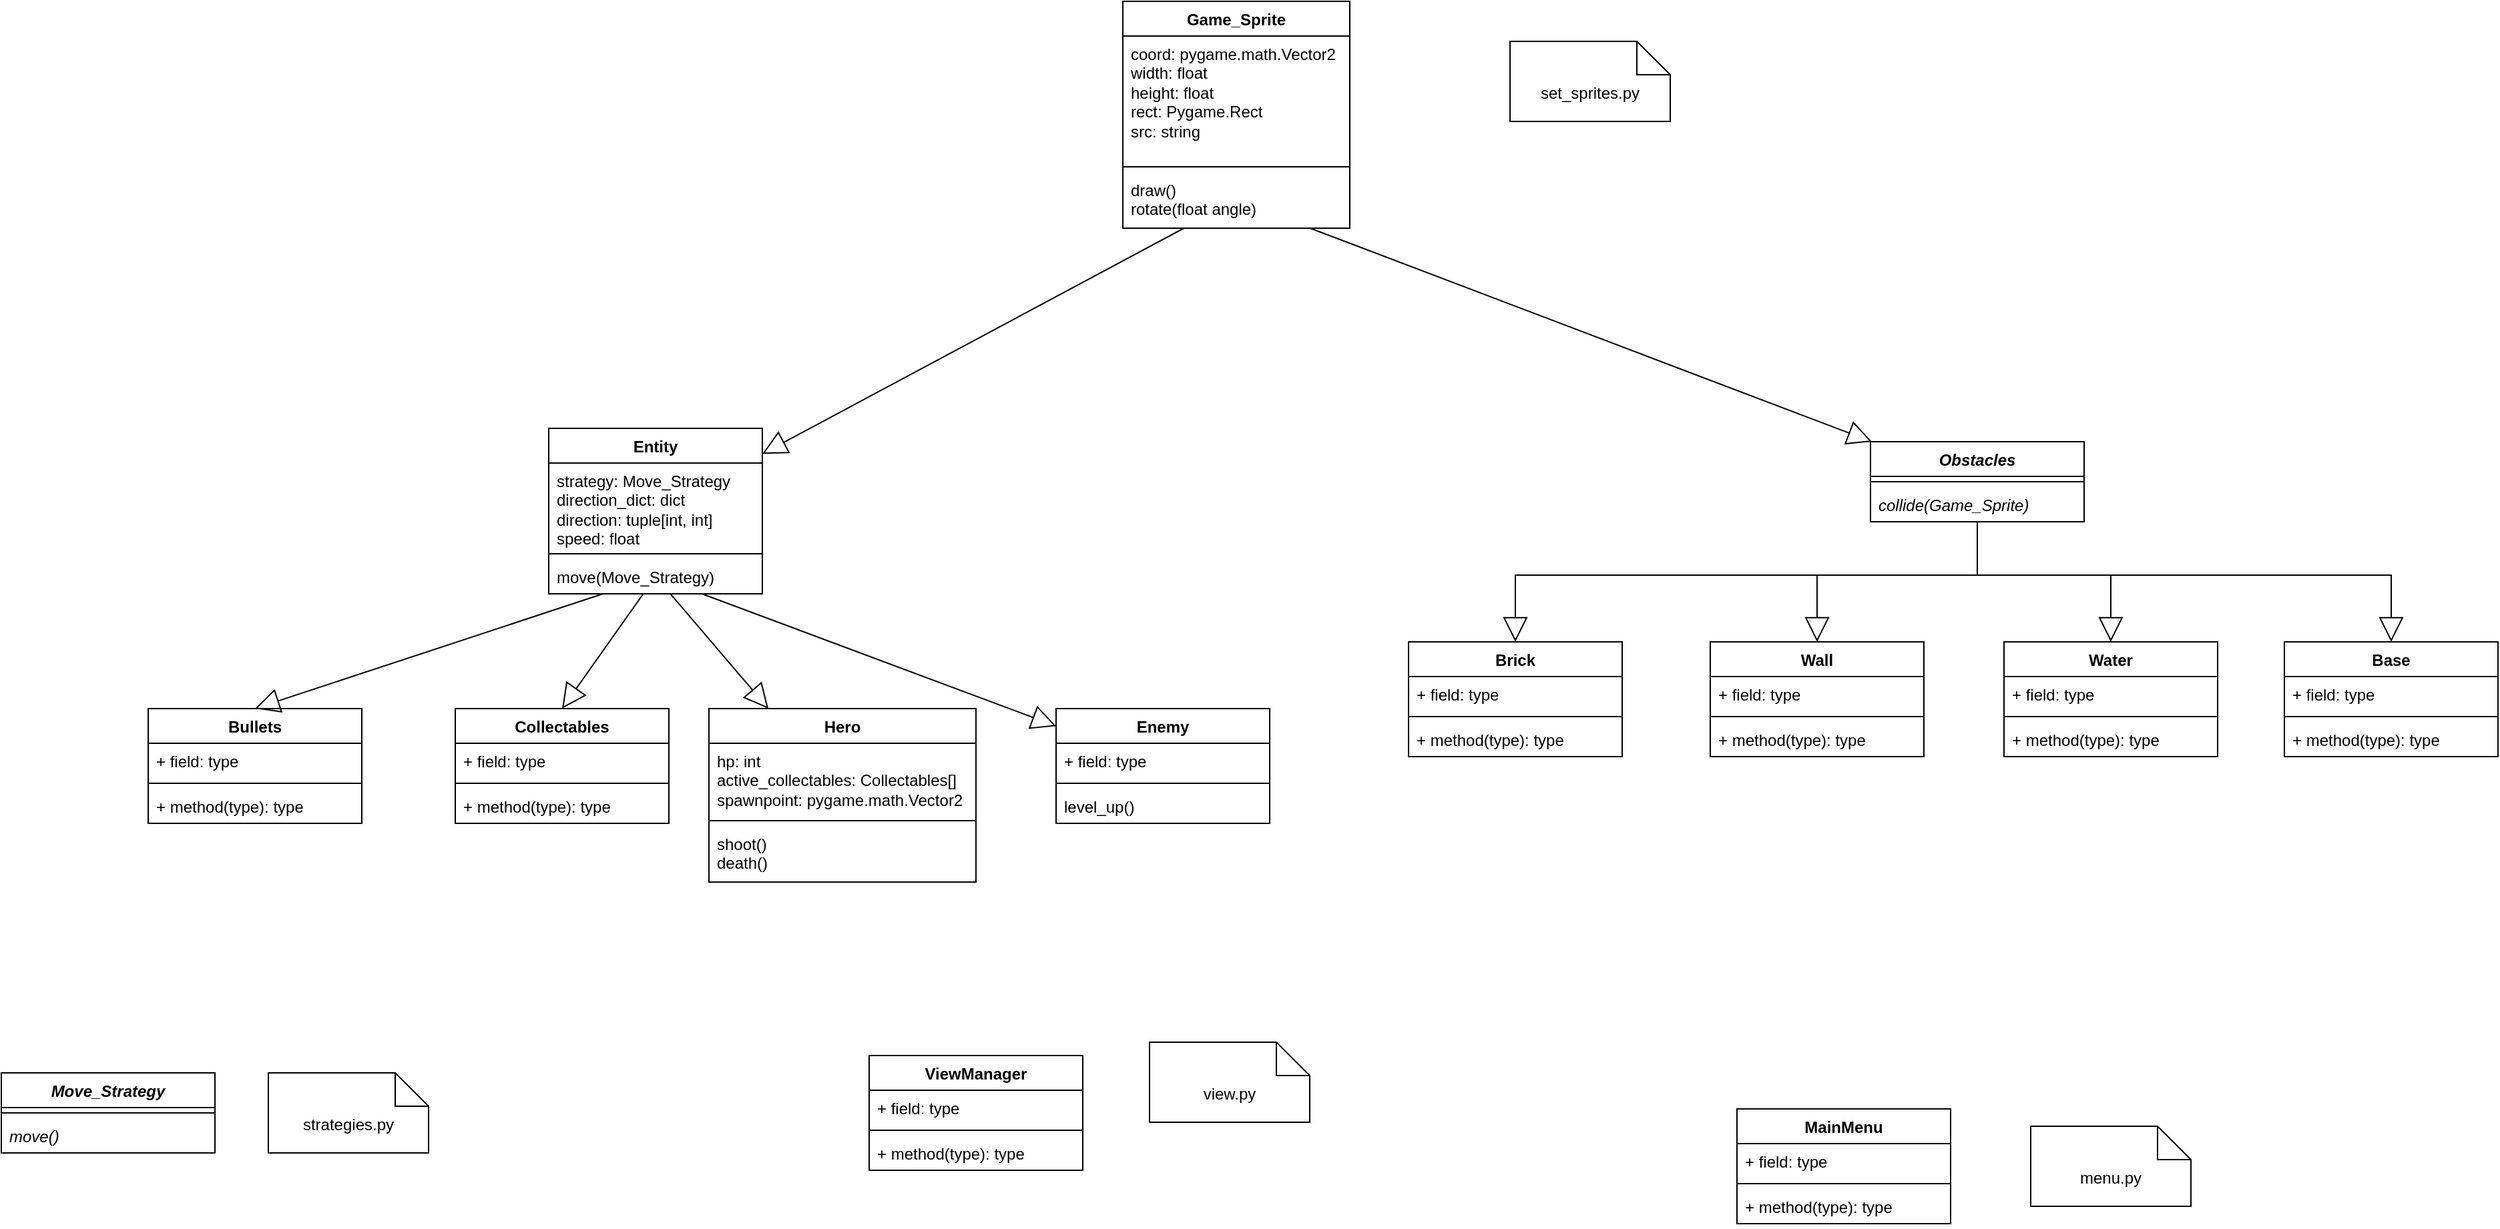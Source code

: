 <mxfile version="26.0.12">
  <diagram name="Страница — 1" id="eL_AwrfxETXE9ANNwmeX">
    <mxGraphModel dx="1835" dy="569" grid="1" gridSize="10" guides="1" tooltips="1" connect="1" arrows="1" fold="1" page="1" pageScale="1" pageWidth="827" pageHeight="1169" math="0" shadow="0">
      <root>
        <mxCell id="0" />
        <mxCell id="1" parent="0" />
        <mxCell id="ZCTDzKZPOZG22ShxwnUD-1" value="Game_Sprite" style="swimlane;fontStyle=1;align=center;verticalAlign=top;childLayout=stackLayout;horizontal=1;startSize=26;horizontalStack=0;resizeParent=1;resizeParentMax=0;resizeLast=0;collapsible=1;marginBottom=0;whiteSpace=wrap;html=1;" vertex="1" parent="1">
          <mxGeometry x="200" y="70" width="170" height="170" as="geometry" />
        </mxCell>
        <mxCell id="ZCTDzKZPOZG22ShxwnUD-2" value="coord: pygame.math.Vector2&lt;br&gt;&lt;div&gt;width: float&lt;/div&gt;&lt;div&gt;height: float&lt;/div&gt;&lt;div&gt;rect: Pygame.Rect&lt;/div&gt;&lt;div&gt;src: string&lt;/div&gt;" style="text;strokeColor=none;fillColor=none;align=left;verticalAlign=top;spacingLeft=4;spacingRight=4;overflow=hidden;rotatable=0;points=[[0,0.5],[1,0.5]];portConstraint=eastwest;whiteSpace=wrap;html=1;" vertex="1" parent="ZCTDzKZPOZG22ShxwnUD-1">
          <mxGeometry y="26" width="170" height="94" as="geometry" />
        </mxCell>
        <mxCell id="ZCTDzKZPOZG22ShxwnUD-3" value="" style="line;strokeWidth=1;fillColor=none;align=left;verticalAlign=middle;spacingTop=-1;spacingLeft=3;spacingRight=3;rotatable=0;labelPosition=right;points=[];portConstraint=eastwest;strokeColor=inherit;" vertex="1" parent="ZCTDzKZPOZG22ShxwnUD-1">
          <mxGeometry y="120" width="170" height="8" as="geometry" />
        </mxCell>
        <mxCell id="ZCTDzKZPOZG22ShxwnUD-4" value="&lt;div&gt;draw()&lt;/div&gt;rotate(float angle)" style="text;strokeColor=none;fillColor=none;align=left;verticalAlign=top;spacingLeft=4;spacingRight=4;overflow=hidden;rotatable=0;points=[[0,0.5],[1,0.5]];portConstraint=eastwest;whiteSpace=wrap;html=1;" vertex="1" parent="ZCTDzKZPOZG22ShxwnUD-1">
          <mxGeometry y="128" width="170" height="42" as="geometry" />
        </mxCell>
        <mxCell id="ZCTDzKZPOZG22ShxwnUD-9" value="Hero" style="swimlane;fontStyle=1;align=center;verticalAlign=top;childLayout=stackLayout;horizontal=1;startSize=26;horizontalStack=0;resizeParent=1;resizeParentMax=0;resizeLast=0;collapsible=1;marginBottom=0;whiteSpace=wrap;html=1;" vertex="1" parent="1">
          <mxGeometry x="-110" y="600" width="200" height="130" as="geometry" />
        </mxCell>
        <mxCell id="ZCTDzKZPOZG22ShxwnUD-10" value="hp: int&lt;div&gt;active_collectables: Collectables[]&lt;/div&gt;&lt;div&gt;spawnpoint: pygame.math.Vector2&lt;/div&gt;" style="text;strokeColor=none;fillColor=none;align=left;verticalAlign=top;spacingLeft=4;spacingRight=4;overflow=hidden;rotatable=0;points=[[0,0.5],[1,0.5]];portConstraint=eastwest;whiteSpace=wrap;html=1;" vertex="1" parent="ZCTDzKZPOZG22ShxwnUD-9">
          <mxGeometry y="26" width="200" height="54" as="geometry" />
        </mxCell>
        <mxCell id="ZCTDzKZPOZG22ShxwnUD-11" value="" style="line;strokeWidth=1;fillColor=none;align=left;verticalAlign=middle;spacingTop=-1;spacingLeft=3;spacingRight=3;rotatable=0;labelPosition=right;points=[];portConstraint=eastwest;strokeColor=inherit;" vertex="1" parent="ZCTDzKZPOZG22ShxwnUD-9">
          <mxGeometry y="80" width="200" height="8" as="geometry" />
        </mxCell>
        <mxCell id="ZCTDzKZPOZG22ShxwnUD-12" value="shoot()&lt;div&gt;death()&lt;/div&gt;" style="text;strokeColor=none;fillColor=none;align=left;verticalAlign=top;spacingLeft=4;spacingRight=4;overflow=hidden;rotatable=0;points=[[0,0.5],[1,0.5]];portConstraint=eastwest;whiteSpace=wrap;html=1;" vertex="1" parent="ZCTDzKZPOZG22ShxwnUD-9">
          <mxGeometry y="88" width="200" height="42" as="geometry" />
        </mxCell>
        <mxCell id="ZCTDzKZPOZG22ShxwnUD-13" value="Entity" style="swimlane;fontStyle=1;align=center;verticalAlign=top;childLayout=stackLayout;horizontal=1;startSize=26;horizontalStack=0;resizeParent=1;resizeParentMax=0;resizeLast=0;collapsible=1;marginBottom=0;whiteSpace=wrap;html=1;" vertex="1" parent="1">
          <mxGeometry x="-230" y="390" width="160" height="124" as="geometry" />
        </mxCell>
        <mxCell id="ZCTDzKZPOZG22ShxwnUD-14" value="strategy: Move_Strategy&lt;div&gt;direction_dict: dict&lt;br&gt;&lt;div&gt;direction: tuple[int, int]&lt;/div&gt;&lt;div&gt;speed: float&lt;/div&gt;&lt;/div&gt;" style="text;strokeColor=none;fillColor=none;align=left;verticalAlign=top;spacingLeft=4;spacingRight=4;overflow=hidden;rotatable=0;points=[[0,0.5],[1,0.5]];portConstraint=eastwest;whiteSpace=wrap;html=1;" vertex="1" parent="ZCTDzKZPOZG22ShxwnUD-13">
          <mxGeometry y="26" width="160" height="64" as="geometry" />
        </mxCell>
        <mxCell id="ZCTDzKZPOZG22ShxwnUD-15" value="" style="line;strokeWidth=1;fillColor=none;align=left;verticalAlign=middle;spacingTop=-1;spacingLeft=3;spacingRight=3;rotatable=0;labelPosition=right;points=[];portConstraint=eastwest;strokeColor=inherit;" vertex="1" parent="ZCTDzKZPOZG22ShxwnUD-13">
          <mxGeometry y="90" width="160" height="8" as="geometry" />
        </mxCell>
        <mxCell id="ZCTDzKZPOZG22ShxwnUD-16" value="move(Move_Strategy)" style="text;strokeColor=none;fillColor=none;align=left;verticalAlign=top;spacingLeft=4;spacingRight=4;overflow=hidden;rotatable=0;points=[[0,0.5],[1,0.5]];portConstraint=eastwest;whiteSpace=wrap;html=1;" vertex="1" parent="ZCTDzKZPOZG22ShxwnUD-13">
          <mxGeometry y="98" width="160" height="26" as="geometry" />
        </mxCell>
        <mxCell id="ZCTDzKZPOZG22ShxwnUD-17" value="" style="endArrow=block;endSize=16;endFill=0;html=1;rounded=0;" edge="1" parent="1" source="ZCTDzKZPOZG22ShxwnUD-4" target="ZCTDzKZPOZG22ShxwnUD-13">
          <mxGeometry width="160" relative="1" as="geometry">
            <mxPoint x="330" y="300" as="sourcePoint" />
            <mxPoint x="490" y="300" as="targetPoint" />
            <Array as="points" />
          </mxGeometry>
        </mxCell>
        <mxCell id="ZCTDzKZPOZG22ShxwnUD-18" value="Enemy" style="swimlane;fontStyle=1;align=center;verticalAlign=top;childLayout=stackLayout;horizontal=1;startSize=26;horizontalStack=0;resizeParent=1;resizeParentMax=0;resizeLast=0;collapsible=1;marginBottom=0;whiteSpace=wrap;html=1;swimlaneLine=1;" vertex="1" parent="1">
          <mxGeometry x="150" y="600" width="160" height="86" as="geometry" />
        </mxCell>
        <mxCell id="ZCTDzKZPOZG22ShxwnUD-19" value="+ field: type" style="text;strokeColor=none;fillColor=none;align=left;verticalAlign=top;spacingLeft=4;spacingRight=4;overflow=hidden;rotatable=0;points=[[0,0.5],[1,0.5]];portConstraint=eastwest;whiteSpace=wrap;html=1;" vertex="1" parent="ZCTDzKZPOZG22ShxwnUD-18">
          <mxGeometry y="26" width="160" height="26" as="geometry" />
        </mxCell>
        <mxCell id="ZCTDzKZPOZG22ShxwnUD-20" value="" style="line;strokeWidth=1;fillColor=none;align=left;verticalAlign=middle;spacingTop=-1;spacingLeft=3;spacingRight=3;rotatable=0;labelPosition=right;points=[];portConstraint=eastwest;strokeColor=inherit;" vertex="1" parent="ZCTDzKZPOZG22ShxwnUD-18">
          <mxGeometry y="52" width="160" height="8" as="geometry" />
        </mxCell>
        <mxCell id="ZCTDzKZPOZG22ShxwnUD-21" value="level_up()" style="text;strokeColor=none;fillColor=none;align=left;verticalAlign=top;spacingLeft=4;spacingRight=4;overflow=hidden;rotatable=0;points=[[0,0.5],[1,0.5]];portConstraint=eastwest;whiteSpace=wrap;html=1;" vertex="1" parent="ZCTDzKZPOZG22ShxwnUD-18">
          <mxGeometry y="60" width="160" height="26" as="geometry" />
        </mxCell>
        <mxCell id="ZCTDzKZPOZG22ShxwnUD-22" value="" style="endArrow=block;endSize=16;endFill=0;html=1;rounded=0;" edge="1" parent="1" source="ZCTDzKZPOZG22ShxwnUD-16" target="ZCTDzKZPOZG22ShxwnUD-9">
          <mxGeometry width="160" relative="1" as="geometry">
            <mxPoint x="330" y="370" as="sourcePoint" />
            <mxPoint x="490" y="370" as="targetPoint" />
            <Array as="points" />
          </mxGeometry>
        </mxCell>
        <mxCell id="ZCTDzKZPOZG22ShxwnUD-23" value="" style="endArrow=block;endSize=16;endFill=0;html=1;rounded=0;" edge="1" parent="1" source="ZCTDzKZPOZG22ShxwnUD-16" target="ZCTDzKZPOZG22ShxwnUD-18">
          <mxGeometry width="160" relative="1" as="geometry">
            <mxPoint x="330" y="370" as="sourcePoint" />
            <mxPoint x="490" y="370" as="targetPoint" />
            <Array as="points" />
          </mxGeometry>
        </mxCell>
        <mxCell id="ZCTDzKZPOZG22ShxwnUD-24" value="&lt;i&gt;Obstacles&lt;/i&gt;" style="swimlane;fontStyle=1;align=center;verticalAlign=top;childLayout=stackLayout;horizontal=1;startSize=26;horizontalStack=0;resizeParent=1;resizeParentMax=0;resizeLast=0;collapsible=1;marginBottom=0;whiteSpace=wrap;html=1;" vertex="1" parent="1">
          <mxGeometry x="760" y="400" width="160" height="60" as="geometry" />
        </mxCell>
        <mxCell id="ZCTDzKZPOZG22ShxwnUD-26" value="" style="line;strokeWidth=1;fillColor=none;align=left;verticalAlign=middle;spacingTop=-1;spacingLeft=3;spacingRight=3;rotatable=0;labelPosition=right;points=[];portConstraint=eastwest;strokeColor=inherit;" vertex="1" parent="ZCTDzKZPOZG22ShxwnUD-24">
          <mxGeometry y="26" width="160" height="8" as="geometry" />
        </mxCell>
        <mxCell id="ZCTDzKZPOZG22ShxwnUD-27" value="&lt;i&gt;collide(Game_Sprite)&lt;/i&gt;" style="text;strokeColor=none;fillColor=none;align=left;verticalAlign=top;spacingLeft=4;spacingRight=4;overflow=hidden;rotatable=0;points=[[0,0.5],[1,0.5]];portConstraint=eastwest;whiteSpace=wrap;html=1;" vertex="1" parent="ZCTDzKZPOZG22ShxwnUD-24">
          <mxGeometry y="34" width="160" height="26" as="geometry" />
        </mxCell>
        <mxCell id="ZCTDzKZPOZG22ShxwnUD-28" value="" style="endArrow=block;endSize=16;endFill=0;html=1;rounded=0;" edge="1" parent="1" source="ZCTDzKZPOZG22ShxwnUD-4" target="ZCTDzKZPOZG22ShxwnUD-24">
          <mxGeometry width="160" relative="1" as="geometry">
            <mxPoint x="330" y="370" as="sourcePoint" />
            <mxPoint x="830" y="420" as="targetPoint" />
            <Array as="points" />
          </mxGeometry>
        </mxCell>
        <mxCell id="ZCTDzKZPOZG22ShxwnUD-29" value="Bullets" style="swimlane;fontStyle=1;align=center;verticalAlign=top;childLayout=stackLayout;horizontal=1;startSize=26;horizontalStack=0;resizeParent=1;resizeParentMax=0;resizeLast=0;collapsible=1;marginBottom=0;whiteSpace=wrap;html=1;" vertex="1" parent="1">
          <mxGeometry x="-530" y="600" width="160" height="86" as="geometry" />
        </mxCell>
        <mxCell id="ZCTDzKZPOZG22ShxwnUD-30" value="+ field: type" style="text;strokeColor=none;fillColor=none;align=left;verticalAlign=top;spacingLeft=4;spacingRight=4;overflow=hidden;rotatable=0;points=[[0,0.5],[1,0.5]];portConstraint=eastwest;whiteSpace=wrap;html=1;" vertex="1" parent="ZCTDzKZPOZG22ShxwnUD-29">
          <mxGeometry y="26" width="160" height="26" as="geometry" />
        </mxCell>
        <mxCell id="ZCTDzKZPOZG22ShxwnUD-31" value="" style="line;strokeWidth=1;fillColor=none;align=left;verticalAlign=middle;spacingTop=-1;spacingLeft=3;spacingRight=3;rotatable=0;labelPosition=right;points=[];portConstraint=eastwest;strokeColor=inherit;" vertex="1" parent="ZCTDzKZPOZG22ShxwnUD-29">
          <mxGeometry y="52" width="160" height="8" as="geometry" />
        </mxCell>
        <mxCell id="ZCTDzKZPOZG22ShxwnUD-32" value="+ method(type): type" style="text;strokeColor=none;fillColor=none;align=left;verticalAlign=top;spacingLeft=4;spacingRight=4;overflow=hidden;rotatable=0;points=[[0,0.5],[1,0.5]];portConstraint=eastwest;whiteSpace=wrap;html=1;" vertex="1" parent="ZCTDzKZPOZG22ShxwnUD-29">
          <mxGeometry y="60" width="160" height="26" as="geometry" />
        </mxCell>
        <mxCell id="ZCTDzKZPOZG22ShxwnUD-34" value="Brick" style="swimlane;fontStyle=1;align=center;verticalAlign=top;childLayout=stackLayout;horizontal=1;startSize=26;horizontalStack=0;resizeParent=1;resizeParentMax=0;resizeLast=0;collapsible=1;marginBottom=0;whiteSpace=wrap;html=1;" vertex="1" parent="1">
          <mxGeometry x="414" y="550" width="160" height="86" as="geometry" />
        </mxCell>
        <mxCell id="ZCTDzKZPOZG22ShxwnUD-35" value="+ field: type" style="text;strokeColor=none;fillColor=none;align=left;verticalAlign=top;spacingLeft=4;spacingRight=4;overflow=hidden;rotatable=0;points=[[0,0.5],[1,0.5]];portConstraint=eastwest;whiteSpace=wrap;html=1;" vertex="1" parent="ZCTDzKZPOZG22ShxwnUD-34">
          <mxGeometry y="26" width="160" height="26" as="geometry" />
        </mxCell>
        <mxCell id="ZCTDzKZPOZG22ShxwnUD-36" value="" style="line;strokeWidth=1;fillColor=none;align=left;verticalAlign=middle;spacingTop=-1;spacingLeft=3;spacingRight=3;rotatable=0;labelPosition=right;points=[];portConstraint=eastwest;strokeColor=inherit;" vertex="1" parent="ZCTDzKZPOZG22ShxwnUD-34">
          <mxGeometry y="52" width="160" height="8" as="geometry" />
        </mxCell>
        <mxCell id="ZCTDzKZPOZG22ShxwnUD-37" value="+ method(type): type" style="text;strokeColor=none;fillColor=none;align=left;verticalAlign=top;spacingLeft=4;spacingRight=4;overflow=hidden;rotatable=0;points=[[0,0.5],[1,0.5]];portConstraint=eastwest;whiteSpace=wrap;html=1;" vertex="1" parent="ZCTDzKZPOZG22ShxwnUD-34">
          <mxGeometry y="60" width="160" height="26" as="geometry" />
        </mxCell>
        <mxCell id="ZCTDzKZPOZG22ShxwnUD-38" value="Wall" style="swimlane;fontStyle=1;align=center;verticalAlign=top;childLayout=stackLayout;horizontal=1;startSize=26;horizontalStack=0;resizeParent=1;resizeParentMax=0;resizeLast=0;collapsible=1;marginBottom=0;whiteSpace=wrap;html=1;" vertex="1" parent="1">
          <mxGeometry x="640" y="550" width="160" height="86" as="geometry" />
        </mxCell>
        <mxCell id="ZCTDzKZPOZG22ShxwnUD-39" value="+ field: type" style="text;strokeColor=none;fillColor=none;align=left;verticalAlign=top;spacingLeft=4;spacingRight=4;overflow=hidden;rotatable=0;points=[[0,0.5],[1,0.5]];portConstraint=eastwest;whiteSpace=wrap;html=1;" vertex="1" parent="ZCTDzKZPOZG22ShxwnUD-38">
          <mxGeometry y="26" width="160" height="26" as="geometry" />
        </mxCell>
        <mxCell id="ZCTDzKZPOZG22ShxwnUD-40" value="" style="line;strokeWidth=1;fillColor=none;align=left;verticalAlign=middle;spacingTop=-1;spacingLeft=3;spacingRight=3;rotatable=0;labelPosition=right;points=[];portConstraint=eastwest;strokeColor=inherit;" vertex="1" parent="ZCTDzKZPOZG22ShxwnUD-38">
          <mxGeometry y="52" width="160" height="8" as="geometry" />
        </mxCell>
        <mxCell id="ZCTDzKZPOZG22ShxwnUD-41" value="+ method(type): type" style="text;strokeColor=none;fillColor=none;align=left;verticalAlign=top;spacingLeft=4;spacingRight=4;overflow=hidden;rotatable=0;points=[[0,0.5],[1,0.5]];portConstraint=eastwest;whiteSpace=wrap;html=1;" vertex="1" parent="ZCTDzKZPOZG22ShxwnUD-38">
          <mxGeometry y="60" width="160" height="26" as="geometry" />
        </mxCell>
        <mxCell id="ZCTDzKZPOZG22ShxwnUD-42" value="Water" style="swimlane;fontStyle=1;align=center;verticalAlign=top;childLayout=stackLayout;horizontal=1;startSize=26;horizontalStack=0;resizeParent=1;resizeParentMax=0;resizeLast=0;collapsible=1;marginBottom=0;whiteSpace=wrap;html=1;" vertex="1" parent="1">
          <mxGeometry x="860" y="550" width="160" height="86" as="geometry" />
        </mxCell>
        <mxCell id="ZCTDzKZPOZG22ShxwnUD-43" value="+ field: type" style="text;strokeColor=none;fillColor=none;align=left;verticalAlign=top;spacingLeft=4;spacingRight=4;overflow=hidden;rotatable=0;points=[[0,0.5],[1,0.5]];portConstraint=eastwest;whiteSpace=wrap;html=1;" vertex="1" parent="ZCTDzKZPOZG22ShxwnUD-42">
          <mxGeometry y="26" width="160" height="26" as="geometry" />
        </mxCell>
        <mxCell id="ZCTDzKZPOZG22ShxwnUD-44" value="" style="line;strokeWidth=1;fillColor=none;align=left;verticalAlign=middle;spacingTop=-1;spacingLeft=3;spacingRight=3;rotatable=0;labelPosition=right;points=[];portConstraint=eastwest;strokeColor=inherit;" vertex="1" parent="ZCTDzKZPOZG22ShxwnUD-42">
          <mxGeometry y="52" width="160" height="8" as="geometry" />
        </mxCell>
        <mxCell id="ZCTDzKZPOZG22ShxwnUD-45" value="+ method(type): type" style="text;strokeColor=none;fillColor=none;align=left;verticalAlign=top;spacingLeft=4;spacingRight=4;overflow=hidden;rotatable=0;points=[[0,0.5],[1,0.5]];portConstraint=eastwest;whiteSpace=wrap;html=1;" vertex="1" parent="ZCTDzKZPOZG22ShxwnUD-42">
          <mxGeometry y="60" width="160" height="26" as="geometry" />
        </mxCell>
        <mxCell id="ZCTDzKZPOZG22ShxwnUD-46" value="Base" style="swimlane;fontStyle=1;align=center;verticalAlign=top;childLayout=stackLayout;horizontal=1;startSize=26;horizontalStack=0;resizeParent=1;resizeParentMax=0;resizeLast=0;collapsible=1;marginBottom=0;whiteSpace=wrap;html=1;" vertex="1" parent="1">
          <mxGeometry x="1070" y="550" width="160" height="86" as="geometry" />
        </mxCell>
        <mxCell id="ZCTDzKZPOZG22ShxwnUD-47" value="+ field: type" style="text;strokeColor=none;fillColor=none;align=left;verticalAlign=top;spacingLeft=4;spacingRight=4;overflow=hidden;rotatable=0;points=[[0,0.5],[1,0.5]];portConstraint=eastwest;whiteSpace=wrap;html=1;" vertex="1" parent="ZCTDzKZPOZG22ShxwnUD-46">
          <mxGeometry y="26" width="160" height="26" as="geometry" />
        </mxCell>
        <mxCell id="ZCTDzKZPOZG22ShxwnUD-48" value="" style="line;strokeWidth=1;fillColor=none;align=left;verticalAlign=middle;spacingTop=-1;spacingLeft=3;spacingRight=3;rotatable=0;labelPosition=right;points=[];portConstraint=eastwest;strokeColor=inherit;" vertex="1" parent="ZCTDzKZPOZG22ShxwnUD-46">
          <mxGeometry y="52" width="160" height="8" as="geometry" />
        </mxCell>
        <mxCell id="ZCTDzKZPOZG22ShxwnUD-49" value="+ method(type): type" style="text;strokeColor=none;fillColor=none;align=left;verticalAlign=top;spacingLeft=4;spacingRight=4;overflow=hidden;rotatable=0;points=[[0,0.5],[1,0.5]];portConstraint=eastwest;whiteSpace=wrap;html=1;" vertex="1" parent="ZCTDzKZPOZG22ShxwnUD-46">
          <mxGeometry y="60" width="160" height="26" as="geometry" />
        </mxCell>
        <mxCell id="ZCTDzKZPOZG22ShxwnUD-50" value="" style="endArrow=block;endSize=16;endFill=0;html=1;rounded=0;" edge="1" parent="1" source="ZCTDzKZPOZG22ShxwnUD-27" target="ZCTDzKZPOZG22ShxwnUD-38">
          <mxGeometry width="160" relative="1" as="geometry">
            <mxPoint x="690" y="440" as="sourcePoint" />
            <mxPoint x="850" y="440" as="targetPoint" />
            <Array as="points">
              <mxPoint x="840" y="500" />
              <mxPoint x="720" y="500" />
            </Array>
          </mxGeometry>
        </mxCell>
        <mxCell id="ZCTDzKZPOZG22ShxwnUD-51" value="" style="endArrow=block;endSize=16;endFill=0;html=1;rounded=0;entryX=0.5;entryY=0;entryDx=0;entryDy=0;" edge="1" parent="1" source="ZCTDzKZPOZG22ShxwnUD-27" target="ZCTDzKZPOZG22ShxwnUD-34">
          <mxGeometry width="160" relative="1" as="geometry">
            <mxPoint x="690" y="440" as="sourcePoint" />
            <mxPoint x="850" y="440" as="targetPoint" />
            <Array as="points">
              <mxPoint x="840" y="500" />
              <mxPoint x="494" y="500" />
            </Array>
          </mxGeometry>
        </mxCell>
        <mxCell id="ZCTDzKZPOZG22ShxwnUD-52" value="" style="endArrow=block;endSize=16;endFill=0;html=1;rounded=0;" edge="1" parent="1" source="ZCTDzKZPOZG22ShxwnUD-27" target="ZCTDzKZPOZG22ShxwnUD-42">
          <mxGeometry width="160" relative="1" as="geometry">
            <mxPoint x="690" y="440" as="sourcePoint" />
            <mxPoint x="850" y="440" as="targetPoint" />
            <Array as="points">
              <mxPoint x="840" y="500" />
              <mxPoint x="940" y="500" />
            </Array>
          </mxGeometry>
        </mxCell>
        <mxCell id="ZCTDzKZPOZG22ShxwnUD-53" value="" style="endArrow=block;endSize=16;endFill=0;html=1;rounded=0;" edge="1" parent="1" source="ZCTDzKZPOZG22ShxwnUD-27" target="ZCTDzKZPOZG22ShxwnUD-46">
          <mxGeometry width="160" relative="1" as="geometry">
            <mxPoint x="690" y="440" as="sourcePoint" />
            <mxPoint x="850" y="440" as="targetPoint" />
            <Array as="points">
              <mxPoint x="840" y="500" />
              <mxPoint x="1150" y="500" />
            </Array>
          </mxGeometry>
        </mxCell>
        <mxCell id="ZCTDzKZPOZG22ShxwnUD-54" value="Collectables" style="swimlane;fontStyle=1;align=center;verticalAlign=top;childLayout=stackLayout;horizontal=1;startSize=26;horizontalStack=0;resizeParent=1;resizeParentMax=0;resizeLast=0;collapsible=1;marginBottom=0;whiteSpace=wrap;html=1;" vertex="1" parent="1">
          <mxGeometry x="-300" y="600" width="160" height="86" as="geometry" />
        </mxCell>
        <mxCell id="ZCTDzKZPOZG22ShxwnUD-55" value="+ field: type" style="text;strokeColor=none;fillColor=none;align=left;verticalAlign=top;spacingLeft=4;spacingRight=4;overflow=hidden;rotatable=0;points=[[0,0.5],[1,0.5]];portConstraint=eastwest;whiteSpace=wrap;html=1;" vertex="1" parent="ZCTDzKZPOZG22ShxwnUD-54">
          <mxGeometry y="26" width="160" height="26" as="geometry" />
        </mxCell>
        <mxCell id="ZCTDzKZPOZG22ShxwnUD-56" value="" style="line;strokeWidth=1;fillColor=none;align=left;verticalAlign=middle;spacingTop=-1;spacingLeft=3;spacingRight=3;rotatable=0;labelPosition=right;points=[];portConstraint=eastwest;strokeColor=inherit;" vertex="1" parent="ZCTDzKZPOZG22ShxwnUD-54">
          <mxGeometry y="52" width="160" height="8" as="geometry" />
        </mxCell>
        <mxCell id="ZCTDzKZPOZG22ShxwnUD-57" value="+ method(type): type" style="text;strokeColor=none;fillColor=none;align=left;verticalAlign=top;spacingLeft=4;spacingRight=4;overflow=hidden;rotatable=0;points=[[0,0.5],[1,0.5]];portConstraint=eastwest;whiteSpace=wrap;html=1;" vertex="1" parent="ZCTDzKZPOZG22ShxwnUD-54">
          <mxGeometry y="60" width="160" height="26" as="geometry" />
        </mxCell>
        <mxCell id="ZCTDzKZPOZG22ShxwnUD-58" value="" style="endArrow=block;endSize=16;endFill=0;html=1;rounded=0;entryX=0.5;entryY=0;entryDx=0;entryDy=0;" edge="1" parent="1" source="ZCTDzKZPOZG22ShxwnUD-16" target="ZCTDzKZPOZG22ShxwnUD-54">
          <mxGeometry width="160" relative="1" as="geometry">
            <mxPoint x="-60" y="410" as="sourcePoint" />
            <mxPoint x="100" y="410" as="targetPoint" />
          </mxGeometry>
        </mxCell>
        <mxCell id="ZCTDzKZPOZG22ShxwnUD-59" value="" style="endArrow=block;endSize=16;endFill=0;html=1;rounded=0;entryX=0.5;entryY=0;entryDx=0;entryDy=0;" edge="1" parent="1" source="ZCTDzKZPOZG22ShxwnUD-16" target="ZCTDzKZPOZG22ShxwnUD-29">
          <mxGeometry width="160" relative="1" as="geometry">
            <mxPoint x="-60" y="410" as="sourcePoint" />
            <mxPoint x="100" y="410" as="targetPoint" />
          </mxGeometry>
        </mxCell>
        <mxCell id="ZCTDzKZPOZG22ShxwnUD-61" value="ViewManager" style="swimlane;fontStyle=1;align=center;verticalAlign=top;childLayout=stackLayout;horizontal=1;startSize=26;horizontalStack=0;resizeParent=1;resizeParentMax=0;resizeLast=0;collapsible=1;marginBottom=0;whiteSpace=wrap;html=1;" vertex="1" parent="1">
          <mxGeometry x="10" y="860" width="160" height="86" as="geometry" />
        </mxCell>
        <mxCell id="ZCTDzKZPOZG22ShxwnUD-62" value="+ field: type" style="text;strokeColor=none;fillColor=none;align=left;verticalAlign=top;spacingLeft=4;spacingRight=4;overflow=hidden;rotatable=0;points=[[0,0.5],[1,0.5]];portConstraint=eastwest;whiteSpace=wrap;html=1;" vertex="1" parent="ZCTDzKZPOZG22ShxwnUD-61">
          <mxGeometry y="26" width="160" height="26" as="geometry" />
        </mxCell>
        <mxCell id="ZCTDzKZPOZG22ShxwnUD-63" value="" style="line;strokeWidth=1;fillColor=none;align=left;verticalAlign=middle;spacingTop=-1;spacingLeft=3;spacingRight=3;rotatable=0;labelPosition=right;points=[];portConstraint=eastwest;strokeColor=inherit;" vertex="1" parent="ZCTDzKZPOZG22ShxwnUD-61">
          <mxGeometry y="52" width="160" height="8" as="geometry" />
        </mxCell>
        <mxCell id="ZCTDzKZPOZG22ShxwnUD-64" value="+ method(type): type" style="text;strokeColor=none;fillColor=none;align=left;verticalAlign=top;spacingLeft=4;spacingRight=4;overflow=hidden;rotatable=0;points=[[0,0.5],[1,0.5]];portConstraint=eastwest;whiteSpace=wrap;html=1;" vertex="1" parent="ZCTDzKZPOZG22ShxwnUD-61">
          <mxGeometry y="60" width="160" height="26" as="geometry" />
        </mxCell>
        <mxCell id="ZCTDzKZPOZG22ShxwnUD-66" value="set_sprites.py" style="shape=note2;boundedLbl=1;whiteSpace=wrap;html=1;size=25;verticalAlign=top;align=center;" vertex="1" parent="1">
          <mxGeometry x="490" y="100" width="120" height="60" as="geometry" />
        </mxCell>
        <mxCell id="ZCTDzKZPOZG22ShxwnUD-67" value="MainMenu" style="swimlane;fontStyle=1;align=center;verticalAlign=top;childLayout=stackLayout;horizontal=1;startSize=26;horizontalStack=0;resizeParent=1;resizeParentMax=0;resizeLast=0;collapsible=1;marginBottom=0;whiteSpace=wrap;html=1;" vertex="1" parent="1">
          <mxGeometry x="660" y="900" width="160" height="86" as="geometry" />
        </mxCell>
        <mxCell id="ZCTDzKZPOZG22ShxwnUD-68" value="+ field: type" style="text;strokeColor=none;fillColor=none;align=left;verticalAlign=top;spacingLeft=4;spacingRight=4;overflow=hidden;rotatable=0;points=[[0,0.5],[1,0.5]];portConstraint=eastwest;whiteSpace=wrap;html=1;" vertex="1" parent="ZCTDzKZPOZG22ShxwnUD-67">
          <mxGeometry y="26" width="160" height="26" as="geometry" />
        </mxCell>
        <mxCell id="ZCTDzKZPOZG22ShxwnUD-69" value="" style="line;strokeWidth=1;fillColor=none;align=left;verticalAlign=middle;spacingTop=-1;spacingLeft=3;spacingRight=3;rotatable=0;labelPosition=right;points=[];portConstraint=eastwest;strokeColor=inherit;" vertex="1" parent="ZCTDzKZPOZG22ShxwnUD-67">
          <mxGeometry y="52" width="160" height="8" as="geometry" />
        </mxCell>
        <mxCell id="ZCTDzKZPOZG22ShxwnUD-70" value="+ method(type): type" style="text;strokeColor=none;fillColor=none;align=left;verticalAlign=top;spacingLeft=4;spacingRight=4;overflow=hidden;rotatable=0;points=[[0,0.5],[1,0.5]];portConstraint=eastwest;whiteSpace=wrap;html=1;" vertex="1" parent="ZCTDzKZPOZG22ShxwnUD-67">
          <mxGeometry y="60" width="160" height="26" as="geometry" />
        </mxCell>
        <mxCell id="ZCTDzKZPOZG22ShxwnUD-71" value="menu.py" style="shape=note2;boundedLbl=1;whiteSpace=wrap;html=1;size=25;verticalAlign=top;align=center;" vertex="1" parent="1">
          <mxGeometry x="880" y="913" width="120" height="60" as="geometry" />
        </mxCell>
        <mxCell id="ZCTDzKZPOZG22ShxwnUD-72" value="view.py" style="shape=note2;boundedLbl=1;whiteSpace=wrap;html=1;size=25;verticalAlign=top;align=center;" vertex="1" parent="1">
          <mxGeometry x="220" y="850" width="120" height="60" as="geometry" />
        </mxCell>
        <mxCell id="ZCTDzKZPOZG22ShxwnUD-73" value="strategies.py" style="shape=note2;boundedLbl=1;whiteSpace=wrap;html=1;size=25;verticalAlign=top;align=center;" vertex="1" parent="1">
          <mxGeometry x="-440" y="873" width="120" height="60" as="geometry" />
        </mxCell>
        <mxCell id="ZCTDzKZPOZG22ShxwnUD-78" value="&lt;i&gt;Move_Strategy&lt;/i&gt;" style="swimlane;fontStyle=1;align=center;verticalAlign=top;childLayout=stackLayout;horizontal=1;startSize=26;horizontalStack=0;resizeParent=1;resizeParentMax=0;resizeLast=0;collapsible=1;marginBottom=0;whiteSpace=wrap;html=1;" vertex="1" parent="1">
          <mxGeometry x="-640" y="873" width="160" height="60" as="geometry" />
        </mxCell>
        <mxCell id="ZCTDzKZPOZG22ShxwnUD-80" value="" style="line;strokeWidth=1;fillColor=none;align=left;verticalAlign=middle;spacingTop=-1;spacingLeft=3;spacingRight=3;rotatable=0;labelPosition=right;points=[];portConstraint=eastwest;strokeColor=inherit;" vertex="1" parent="ZCTDzKZPOZG22ShxwnUD-78">
          <mxGeometry y="26" width="160" height="8" as="geometry" />
        </mxCell>
        <mxCell id="ZCTDzKZPOZG22ShxwnUD-81" value="&lt;i&gt;move()&lt;/i&gt;" style="text;strokeColor=none;fillColor=none;align=left;verticalAlign=top;spacingLeft=4;spacingRight=4;overflow=hidden;rotatable=0;points=[[0,0.5],[1,0.5]];portConstraint=eastwest;whiteSpace=wrap;html=1;" vertex="1" parent="ZCTDzKZPOZG22ShxwnUD-78">
          <mxGeometry y="34" width="160" height="26" as="geometry" />
        </mxCell>
      </root>
    </mxGraphModel>
  </diagram>
</mxfile>
